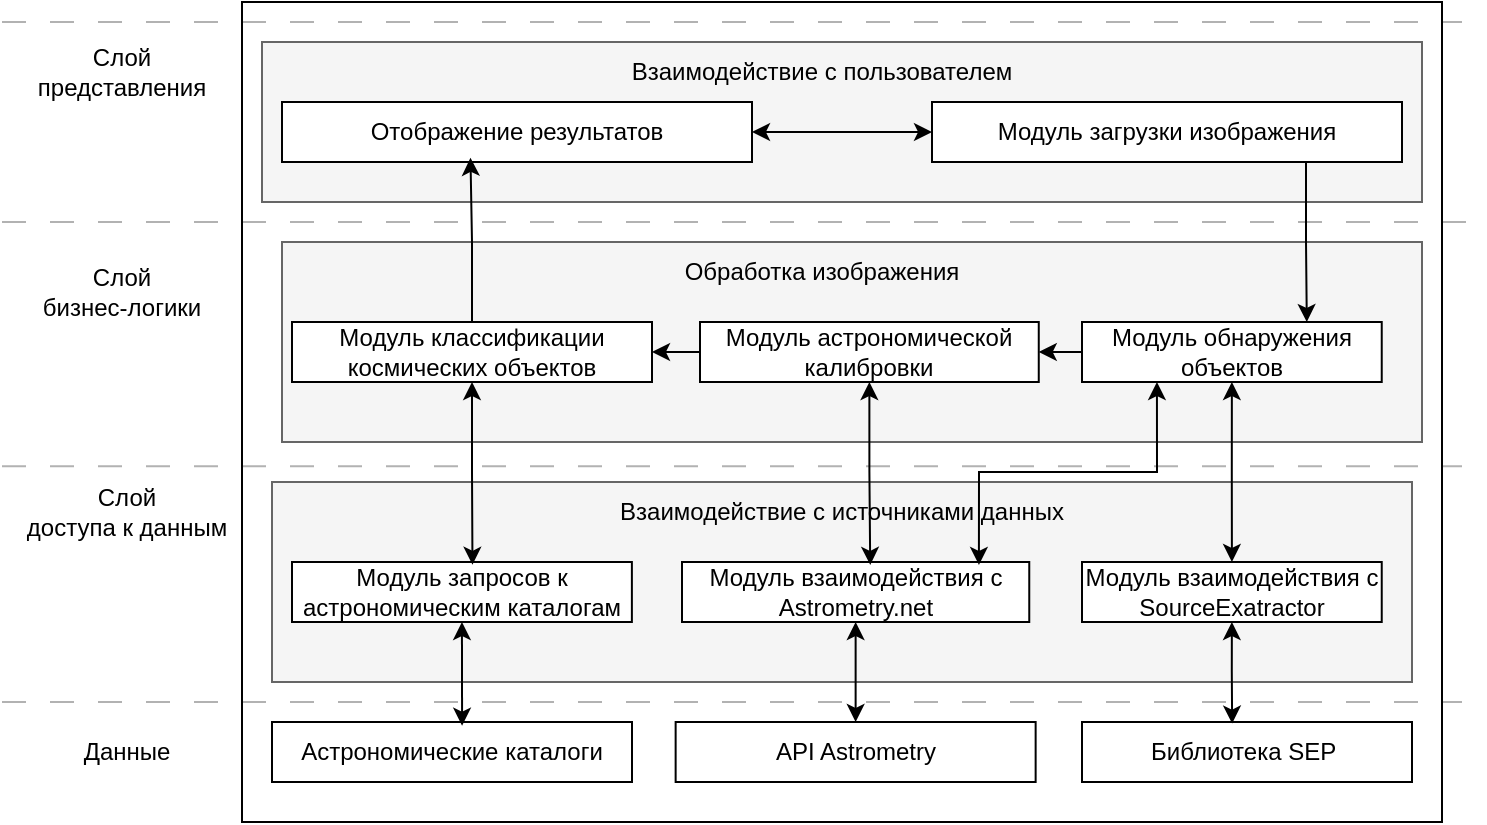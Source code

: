 <mxfile version="26.2.13">
  <diagram name="Страница — 1" id="UX9Cjsm62VkCAgzb9Dnp">
    <mxGraphModel dx="1172" dy="615" grid="1" gridSize="10" guides="1" tooltips="1" connect="1" arrows="1" fold="1" page="1" pageScale="1" pageWidth="3300" pageHeight="2339" math="0" shadow="0">
      <root>
        <mxCell id="0" />
        <mxCell id="1" parent="0" />
        <mxCell id="cZ6YBLn97wVf9UVjXB-H-1" value="" style="rounded=0;whiteSpace=wrap;html=1;" parent="1" vertex="1">
          <mxGeometry x="120" y="40" width="600" height="410" as="geometry" />
        </mxCell>
        <mxCell id="cZ6YBLn97wVf9UVjXB-H-2" value="" style="endArrow=none;dashed=1;html=1;rounded=0;dashPattern=12 12;opacity=30;" parent="1" edge="1">
          <mxGeometry width="50" height="50" relative="1" as="geometry">
            <mxPoint y="50" as="sourcePoint" />
            <mxPoint x="730" y="50" as="targetPoint" />
          </mxGeometry>
        </mxCell>
        <mxCell id="cZ6YBLn97wVf9UVjXB-H-3" value="Слой&lt;div&gt;представления&lt;/div&gt;" style="text;html=1;align=center;verticalAlign=middle;whiteSpace=wrap;rounded=0;" parent="1" vertex="1">
          <mxGeometry x="30" y="60" width="60" height="30" as="geometry" />
        </mxCell>
        <mxCell id="cZ6YBLn97wVf9UVjXB-H-4" value="" style="rounded=0;whiteSpace=wrap;html=1;fillColor=#f5f5f5;fontColor=#333333;strokeColor=#666666;" parent="1" vertex="1">
          <mxGeometry x="130" y="60" width="580" height="80" as="geometry" />
        </mxCell>
        <mxCell id="cZ6YBLn97wVf9UVjXB-H-5" value="Взаимодействие с пользователем" style="text;html=1;align=center;verticalAlign=middle;whiteSpace=wrap;rounded=0;" parent="1" vertex="1">
          <mxGeometry x="295" y="60" width="230" height="30" as="geometry" />
        </mxCell>
        <mxCell id="cZ6YBLn97wVf9UVjXB-H-6" value="" style="endArrow=none;dashed=1;html=1;rounded=0;dashPattern=12 12;strokeWidth=1;jumpSize=6;opacity=30;" parent="1" edge="1">
          <mxGeometry width="50" height="50" relative="1" as="geometry">
            <mxPoint y="150" as="sourcePoint" />
            <mxPoint x="740" y="150" as="targetPoint" />
          </mxGeometry>
        </mxCell>
        <mxCell id="cZ6YBLn97wVf9UVjXB-H-7" value="Слой&lt;div&gt;бизнес-логики&lt;/div&gt;" style="text;html=1;align=center;verticalAlign=middle;whiteSpace=wrap;rounded=0;" parent="1" vertex="1">
          <mxGeometry x="10" y="170" width="100" height="30" as="geometry" />
        </mxCell>
        <mxCell id="cZ6YBLn97wVf9UVjXB-H-8" value="" style="rounded=0;whiteSpace=wrap;html=1;fillColor=#f5f5f5;fontColor=#333333;strokeColor=#666666;" parent="1" vertex="1">
          <mxGeometry x="140" y="160" width="570" height="100" as="geometry" />
        </mxCell>
        <mxCell id="cZ6YBLn97wVf9UVjXB-H-9" value="Обработка изображения" style="text;html=1;align=center;verticalAlign=middle;whiteSpace=wrap;rounded=0;" parent="1" vertex="1">
          <mxGeometry x="295" y="160" width="230" height="30" as="geometry" />
        </mxCell>
        <mxCell id="MCCsowOXcGhfkj3BE8WT-15" style="edgeStyle=orthogonalEdgeStyle;rounded=0;orthogonalLoop=1;jettySize=auto;html=1;exitX=0;exitY=0.5;exitDx=0;exitDy=0;entryX=1;entryY=0.5;entryDx=0;entryDy=0;" edge="1" parent="1" source="cZ6YBLn97wVf9UVjXB-H-10" target="MCCsowOXcGhfkj3BE8WT-8">
          <mxGeometry relative="1" as="geometry" />
        </mxCell>
        <mxCell id="cZ6YBLn97wVf9UVjXB-H-10" value="Модуль астрономической калибровки" style="rounded=0;whiteSpace=wrap;html=1;" parent="1" vertex="1">
          <mxGeometry x="349" y="200" width="169.38" height="30" as="geometry" />
        </mxCell>
        <mxCell id="cZ6YBLn97wVf9UVjXB-H-12" value="" style="endArrow=none;dashed=1;html=1;rounded=0;dashPattern=12 12;opacity=30;" parent="1" edge="1">
          <mxGeometry width="50" height="50" relative="1" as="geometry">
            <mxPoint y="272.16" as="sourcePoint" />
            <mxPoint x="730" y="272.16" as="targetPoint" />
          </mxGeometry>
        </mxCell>
        <mxCell id="cZ6YBLn97wVf9UVjXB-H-13" value="Слой&lt;div&gt;доступа к данным&lt;/div&gt;" style="text;html=1;align=center;verticalAlign=middle;whiteSpace=wrap;rounded=0;" parent="1" vertex="1">
          <mxGeometry x="10" y="280" width="105" height="30" as="geometry" />
        </mxCell>
        <mxCell id="cZ6YBLn97wVf9UVjXB-H-16" value="" style="rounded=0;whiteSpace=wrap;html=1;fillColor=#f5f5f5;fontColor=#333333;strokeColor=#666666;" parent="1" vertex="1">
          <mxGeometry x="135" y="280" width="570" height="100" as="geometry" />
        </mxCell>
        <mxCell id="MCCsowOXcGhfkj3BE8WT-9" style="edgeStyle=orthogonalEdgeStyle;rounded=0;orthogonalLoop=1;jettySize=auto;html=1;exitX=0;exitY=0.5;exitDx=0;exitDy=0;entryX=1;entryY=0.5;entryDx=0;entryDy=0;startArrow=classic;startFill=1;" edge="1" parent="1" source="cZ6YBLn97wVf9UVjXB-H-20" target="MCCsowOXcGhfkj3BE8WT-1">
          <mxGeometry relative="1" as="geometry" />
        </mxCell>
        <mxCell id="MCCsowOXcGhfkj3BE8WT-13" style="edgeStyle=orthogonalEdgeStyle;rounded=0;orthogonalLoop=1;jettySize=auto;html=1;exitX=0.75;exitY=1;exitDx=0;exitDy=0;entryX=0.75;entryY=0;entryDx=0;entryDy=0;" edge="1" parent="1" source="cZ6YBLn97wVf9UVjXB-H-20" target="MCCsowOXcGhfkj3BE8WT-7">
          <mxGeometry relative="1" as="geometry">
            <Array as="points">
              <mxPoint x="652" y="120" />
              <mxPoint x="652" y="160" />
            </Array>
          </mxGeometry>
        </mxCell>
        <mxCell id="cZ6YBLn97wVf9UVjXB-H-20" value="Модуль загрузки изображения" style="rounded=0;whiteSpace=wrap;html=1;" parent="1" vertex="1">
          <mxGeometry x="465" y="90" width="235" height="30" as="geometry" />
        </mxCell>
        <mxCell id="cZ6YBLn97wVf9UVjXB-H-26" value="Взаимодействие с источниками данных" style="text;html=1;align=center;verticalAlign=middle;whiteSpace=wrap;rounded=0;" parent="1" vertex="1">
          <mxGeometry x="290" y="280" width="260" height="30" as="geometry" />
        </mxCell>
        <mxCell id="MCCsowOXcGhfkj3BE8WT-21" style="edgeStyle=orthogonalEdgeStyle;rounded=0;orthogonalLoop=1;jettySize=auto;html=1;exitX=0.5;exitY=1;exitDx=0;exitDy=0;entryX=0.5;entryY=0;entryDx=0;entryDy=0;startArrow=classic;startFill=1;" edge="1" parent="1" source="cZ6YBLn97wVf9UVjXB-H-27" target="MCCsowOXcGhfkj3BE8WT-6">
          <mxGeometry relative="1" as="geometry" />
        </mxCell>
        <mxCell id="cZ6YBLn97wVf9UVjXB-H-27" value="Модуль взаимодействия с Astrometry.net" style="rounded=0;whiteSpace=wrap;html=1;" parent="1" vertex="1">
          <mxGeometry x="340" y="320" width="173.63" height="30" as="geometry" />
        </mxCell>
        <mxCell id="cZ6YBLn97wVf9UVjXB-H-28" value="" style="endArrow=none;dashed=1;html=1;rounded=0;dashPattern=12 12;opacity=30;" parent="1" edge="1">
          <mxGeometry width="50" height="50" relative="1" as="geometry">
            <mxPoint y="390" as="sourcePoint" />
            <mxPoint x="730" y="390" as="targetPoint" />
          </mxGeometry>
        </mxCell>
        <mxCell id="cZ6YBLn97wVf9UVjXB-H-32" value="Данные" style="text;html=1;align=center;verticalAlign=middle;whiteSpace=wrap;rounded=0;" parent="1" vertex="1">
          <mxGeometry x="10" y="400" width="105" height="30" as="geometry" />
        </mxCell>
        <mxCell id="cZ6YBLn97wVf9UVjXB-H-39" value="Астрономические каталоги" style="rounded=0;whiteSpace=wrap;html=1;" parent="1" vertex="1">
          <mxGeometry x="135" y="400" width="180" height="30" as="geometry" />
        </mxCell>
        <mxCell id="MCCsowOXcGhfkj3BE8WT-1" value="Отображение результатов" style="rounded=0;whiteSpace=wrap;html=1;" vertex="1" parent="1">
          <mxGeometry x="140" y="90" width="235" height="30" as="geometry" />
        </mxCell>
        <mxCell id="MCCsowOXcGhfkj3BE8WT-5" value="Библиотека SEP&amp;nbsp;" style="rounded=0;whiteSpace=wrap;html=1;" vertex="1" parent="1">
          <mxGeometry x="540" y="400" width="165" height="30" as="geometry" />
        </mxCell>
        <mxCell id="MCCsowOXcGhfkj3BE8WT-6" value="API Astrometry" style="rounded=0;whiteSpace=wrap;html=1;" vertex="1" parent="1">
          <mxGeometry x="336.82" y="400" width="180" height="30" as="geometry" />
        </mxCell>
        <mxCell id="MCCsowOXcGhfkj3BE8WT-14" style="edgeStyle=orthogonalEdgeStyle;rounded=0;orthogonalLoop=1;jettySize=auto;html=1;exitX=0;exitY=0.5;exitDx=0;exitDy=0;" edge="1" parent="1" source="MCCsowOXcGhfkj3BE8WT-7" target="cZ6YBLn97wVf9UVjXB-H-10">
          <mxGeometry relative="1" as="geometry" />
        </mxCell>
        <mxCell id="MCCsowOXcGhfkj3BE8WT-29" style="edgeStyle=orthogonalEdgeStyle;rounded=0;orthogonalLoop=1;jettySize=auto;html=1;exitX=0.5;exitY=1;exitDx=0;exitDy=0;startArrow=classic;startFill=1;" edge="1" parent="1" source="MCCsowOXcGhfkj3BE8WT-7" target="MCCsowOXcGhfkj3BE8WT-27">
          <mxGeometry relative="1" as="geometry" />
        </mxCell>
        <mxCell id="MCCsowOXcGhfkj3BE8WT-7" value="Модуль обнаружения объектов" style="rounded=0;whiteSpace=wrap;html=1;" vertex="1" parent="1">
          <mxGeometry x="540" y="200" width="149.87" height="30" as="geometry" />
        </mxCell>
        <mxCell id="MCCsowOXcGhfkj3BE8WT-8" value="Модуль классификации космических объектов" style="rounded=0;whiteSpace=wrap;html=1;" vertex="1" parent="1">
          <mxGeometry x="145" y="200" width="180" height="30" as="geometry" />
        </mxCell>
        <mxCell id="MCCsowOXcGhfkj3BE8WT-16" style="edgeStyle=orthogonalEdgeStyle;rounded=0;orthogonalLoop=1;jettySize=auto;html=1;exitX=0.5;exitY=0;exitDx=0;exitDy=0;entryX=0.401;entryY=0.93;entryDx=0;entryDy=0;entryPerimeter=0;" edge="1" parent="1" source="MCCsowOXcGhfkj3BE8WT-8" target="MCCsowOXcGhfkj3BE8WT-1">
          <mxGeometry relative="1" as="geometry" />
        </mxCell>
        <mxCell id="MCCsowOXcGhfkj3BE8WT-17" value="Модуль запросов к астрономическим каталогам" style="rounded=0;whiteSpace=wrap;html=1;" vertex="1" parent="1">
          <mxGeometry x="145" y="320" width="169.94" height="30" as="geometry" />
        </mxCell>
        <mxCell id="MCCsowOXcGhfkj3BE8WT-23" style="edgeStyle=orthogonalEdgeStyle;rounded=0;orthogonalLoop=1;jettySize=auto;html=1;exitX=0.5;exitY=1;exitDx=0;exitDy=0;entryX=0.531;entryY=0.046;entryDx=0;entryDy=0;entryPerimeter=0;startArrow=classic;startFill=1;" edge="1" parent="1" source="MCCsowOXcGhfkj3BE8WT-8" target="MCCsowOXcGhfkj3BE8WT-17">
          <mxGeometry relative="1" as="geometry" />
        </mxCell>
        <mxCell id="MCCsowOXcGhfkj3BE8WT-24" style="edgeStyle=orthogonalEdgeStyle;rounded=0;orthogonalLoop=1;jettySize=auto;html=1;exitX=0.5;exitY=1;exitDx=0;exitDy=0;entryX=0.528;entryY=0.062;entryDx=0;entryDy=0;entryPerimeter=0;startArrow=classic;startFill=1;" edge="1" parent="1" source="MCCsowOXcGhfkj3BE8WT-17" target="cZ6YBLn97wVf9UVjXB-H-39">
          <mxGeometry relative="1" as="geometry" />
        </mxCell>
        <mxCell id="MCCsowOXcGhfkj3BE8WT-26" style="edgeStyle=orthogonalEdgeStyle;rounded=0;orthogonalLoop=1;jettySize=auto;html=1;exitX=0.5;exitY=1;exitDx=0;exitDy=0;entryX=0.542;entryY=0.048;entryDx=0;entryDy=0;entryPerimeter=0;startArrow=classic;startFill=1;" edge="1" parent="1" source="cZ6YBLn97wVf9UVjXB-H-10" target="cZ6YBLn97wVf9UVjXB-H-27">
          <mxGeometry relative="1" as="geometry" />
        </mxCell>
        <mxCell id="MCCsowOXcGhfkj3BE8WT-27" value="Модуль взаимодействия с SourceExatractor" style="rounded=0;whiteSpace=wrap;html=1;" vertex="1" parent="1">
          <mxGeometry x="540" y="320" width="149.87" height="30" as="geometry" />
        </mxCell>
        <mxCell id="MCCsowOXcGhfkj3BE8WT-28" style="edgeStyle=orthogonalEdgeStyle;rounded=0;orthogonalLoop=1;jettySize=auto;html=1;exitX=0.25;exitY=1;exitDx=0;exitDy=0;entryX=0.855;entryY=0.048;entryDx=0;entryDy=0;entryPerimeter=0;startArrow=classic;startFill=1;" edge="1" parent="1" source="MCCsowOXcGhfkj3BE8WT-7" target="cZ6YBLn97wVf9UVjXB-H-27">
          <mxGeometry relative="1" as="geometry" />
        </mxCell>
        <mxCell id="MCCsowOXcGhfkj3BE8WT-31" style="edgeStyle=orthogonalEdgeStyle;rounded=0;orthogonalLoop=1;jettySize=auto;html=1;exitX=0.5;exitY=1;exitDx=0;exitDy=0;entryX=0.455;entryY=0.026;entryDx=0;entryDy=0;entryPerimeter=0;startArrow=classic;startFill=1;" edge="1" parent="1" source="MCCsowOXcGhfkj3BE8WT-27" target="MCCsowOXcGhfkj3BE8WT-5">
          <mxGeometry relative="1" as="geometry" />
        </mxCell>
      </root>
    </mxGraphModel>
  </diagram>
</mxfile>
